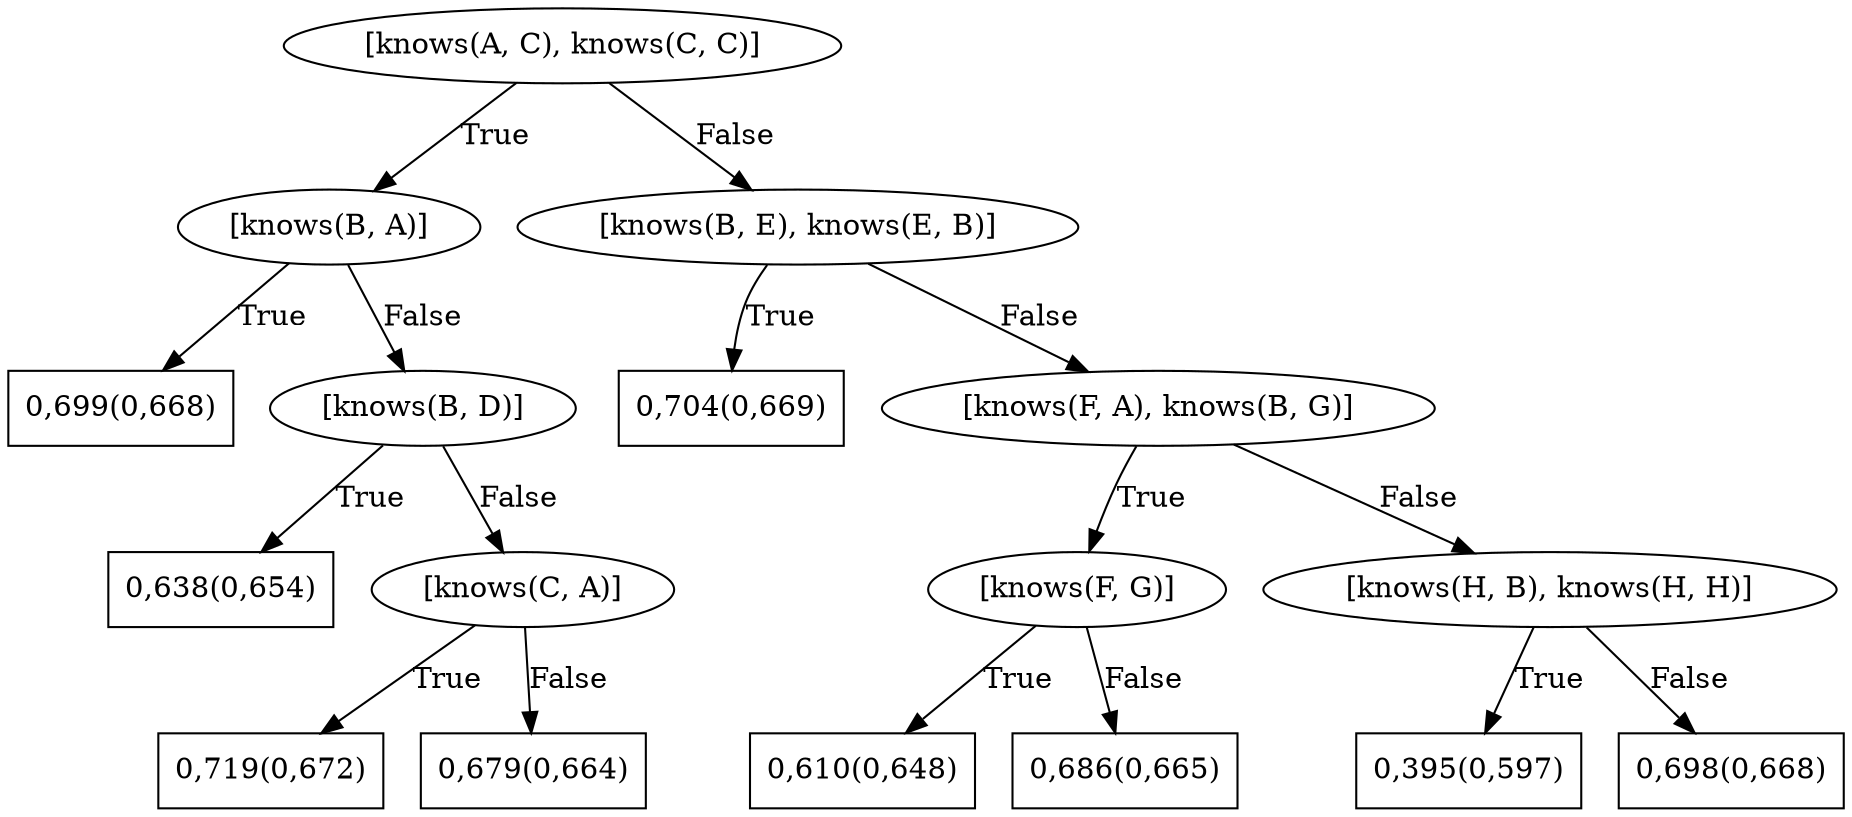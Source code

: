 digraph G{ 
1[label = "[knows(A, C), knows(C, C)]"];
1 -> 2[label="True"];
1 -> 3[label="False"];
2[label = "[knows(B, A)]"];
2 -> 4[label="True"];
2 -> 5[label="False"];
4[shape = box,label = "0,699(0,668)"];
5[label = "[knows(B, D)]"];
5 -> 6[label="True"];
5 -> 7[label="False"];
6[shape = box,label = "0,638(0,654)"];
7[label = "[knows(C, A)]"];
7 -> 8[label="True"];
7 -> 9[label="False"];
8[shape = box,label = "0,719(0,672)"];
9[shape = box,label = "0,679(0,664)"];
3[label = "[knows(B, E), knows(E, B)]"];
3 -> 10[label="True"];
3 -> 11[label="False"];
10[shape = box,label = "0,704(0,669)"];
11[label = "[knows(F, A), knows(B, G)]"];
11 -> 12[label="True"];
11 -> 13[label="False"];
12[label = "[knows(F, G)]"];
12 -> 14[label="True"];
12 -> 15[label="False"];
14[shape = box,label = "0,610(0,648)"];
15[shape = box,label = "0,686(0,665)"];
13[label = "[knows(H, B), knows(H, H)]"];
13 -> 16[label="True"];
13 -> 17[label="False"];
16[shape = box,label = "0,395(0,597)"];
17[shape = box,label = "0,698(0,668)"];
}
